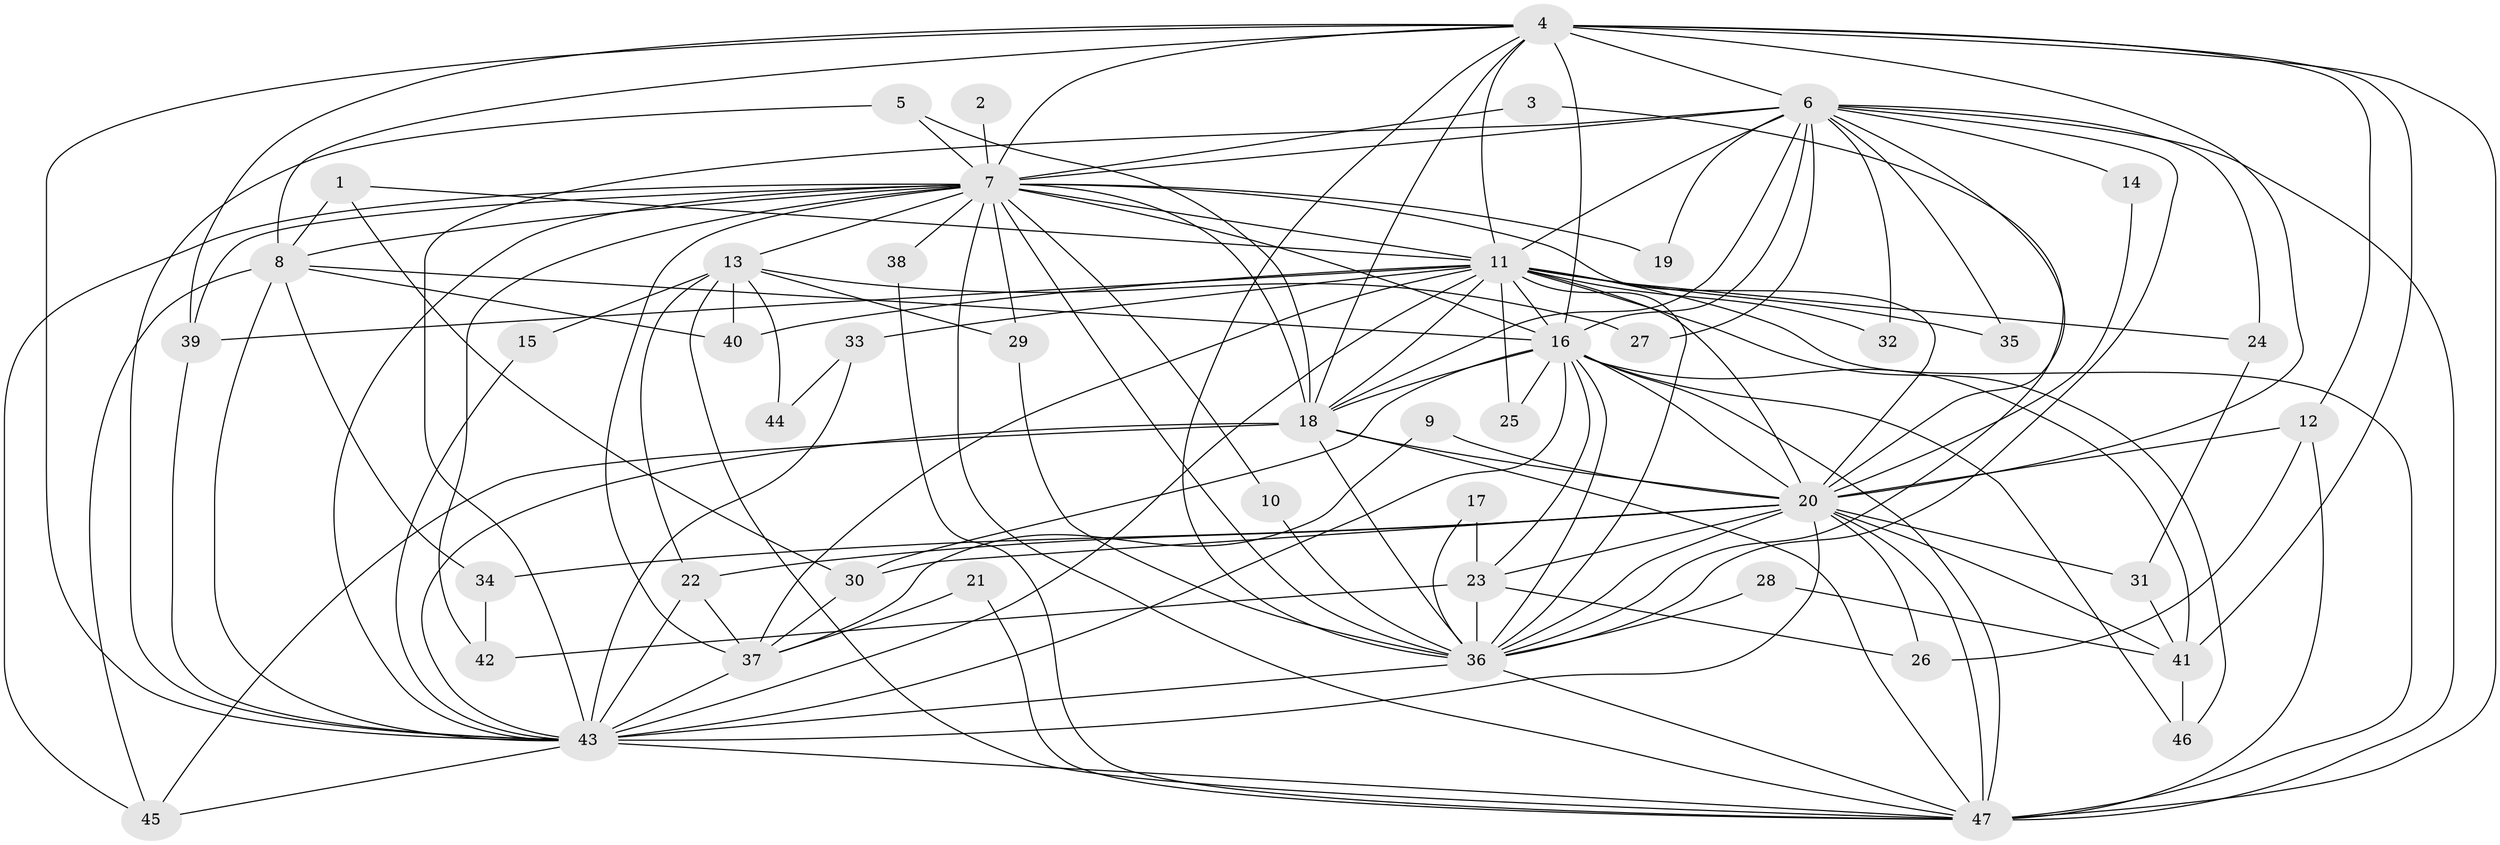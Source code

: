 // original degree distribution, {19: 0.03225806451612903, 13: 0.010752688172043012, 20: 0.010752688172043012, 27: 0.010752688172043012, 23: 0.010752688172043012, 21: 0.010752688172043012, 18: 0.010752688172043012, 22: 0.010752688172043012, 8: 0.021505376344086023, 2: 0.6344086021505376, 3: 0.13978494623655913, 7: 0.021505376344086023, 4: 0.053763440860215055, 5: 0.010752688172043012, 9: 0.010752688172043012}
// Generated by graph-tools (version 1.1) at 2025/36/03/04/25 23:36:16]
// undirected, 47 vertices, 139 edges
graph export_dot {
  node [color=gray90,style=filled];
  1;
  2;
  3;
  4;
  5;
  6;
  7;
  8;
  9;
  10;
  11;
  12;
  13;
  14;
  15;
  16;
  17;
  18;
  19;
  20;
  21;
  22;
  23;
  24;
  25;
  26;
  27;
  28;
  29;
  30;
  31;
  32;
  33;
  34;
  35;
  36;
  37;
  38;
  39;
  40;
  41;
  42;
  43;
  44;
  45;
  46;
  47;
  1 -- 8 [weight=1.0];
  1 -- 11 [weight=1.0];
  1 -- 30 [weight=1.0];
  2 -- 7 [weight=1.0];
  3 -- 7 [weight=1.0];
  3 -- 36 [weight=1.0];
  4 -- 6 [weight=3.0];
  4 -- 7 [weight=2.0];
  4 -- 8 [weight=1.0];
  4 -- 11 [weight=1.0];
  4 -- 12 [weight=1.0];
  4 -- 16 [weight=1.0];
  4 -- 18 [weight=1.0];
  4 -- 20 [weight=1.0];
  4 -- 36 [weight=2.0];
  4 -- 39 [weight=1.0];
  4 -- 41 [weight=1.0];
  4 -- 43 [weight=1.0];
  4 -- 47 [weight=2.0];
  5 -- 7 [weight=1.0];
  5 -- 18 [weight=1.0];
  5 -- 43 [weight=1.0];
  6 -- 7 [weight=1.0];
  6 -- 11 [weight=2.0];
  6 -- 14 [weight=1.0];
  6 -- 16 [weight=1.0];
  6 -- 18 [weight=1.0];
  6 -- 19 [weight=1.0];
  6 -- 20 [weight=1.0];
  6 -- 24 [weight=2.0];
  6 -- 27 [weight=1.0];
  6 -- 32 [weight=1.0];
  6 -- 35 [weight=1.0];
  6 -- 36 [weight=1.0];
  6 -- 43 [weight=1.0];
  6 -- 47 [weight=2.0];
  7 -- 8 [weight=1.0];
  7 -- 10 [weight=1.0];
  7 -- 11 [weight=1.0];
  7 -- 13 [weight=1.0];
  7 -- 16 [weight=1.0];
  7 -- 18 [weight=2.0];
  7 -- 19 [weight=1.0];
  7 -- 20 [weight=1.0];
  7 -- 29 [weight=1.0];
  7 -- 36 [weight=1.0];
  7 -- 37 [weight=1.0];
  7 -- 38 [weight=2.0];
  7 -- 39 [weight=1.0];
  7 -- 42 [weight=1.0];
  7 -- 43 [weight=1.0];
  7 -- 45 [weight=1.0];
  7 -- 47 [weight=2.0];
  8 -- 16 [weight=1.0];
  8 -- 34 [weight=1.0];
  8 -- 40 [weight=1.0];
  8 -- 43 [weight=1.0];
  8 -- 45 [weight=1.0];
  9 -- 20 [weight=1.0];
  9 -- 37 [weight=1.0];
  10 -- 36 [weight=1.0];
  11 -- 16 [weight=1.0];
  11 -- 18 [weight=1.0];
  11 -- 20 [weight=1.0];
  11 -- 24 [weight=1.0];
  11 -- 25 [weight=1.0];
  11 -- 32 [weight=1.0];
  11 -- 33 [weight=1.0];
  11 -- 35 [weight=1.0];
  11 -- 36 [weight=1.0];
  11 -- 37 [weight=2.0];
  11 -- 39 [weight=1.0];
  11 -- 40 [weight=1.0];
  11 -- 43 [weight=1.0];
  11 -- 46 [weight=1.0];
  11 -- 47 [weight=2.0];
  12 -- 20 [weight=1.0];
  12 -- 26 [weight=1.0];
  12 -- 47 [weight=1.0];
  13 -- 15 [weight=2.0];
  13 -- 22 [weight=1.0];
  13 -- 27 [weight=1.0];
  13 -- 29 [weight=1.0];
  13 -- 40 [weight=1.0];
  13 -- 44 [weight=1.0];
  13 -- 47 [weight=1.0];
  14 -- 20 [weight=1.0];
  15 -- 43 [weight=1.0];
  16 -- 18 [weight=1.0];
  16 -- 20 [weight=2.0];
  16 -- 23 [weight=1.0];
  16 -- 25 [weight=1.0];
  16 -- 30 [weight=1.0];
  16 -- 36 [weight=1.0];
  16 -- 41 [weight=2.0];
  16 -- 43 [weight=2.0];
  16 -- 46 [weight=1.0];
  16 -- 47 [weight=2.0];
  17 -- 23 [weight=1.0];
  17 -- 36 [weight=1.0];
  18 -- 20 [weight=1.0];
  18 -- 36 [weight=1.0];
  18 -- 43 [weight=2.0];
  18 -- 45 [weight=1.0];
  18 -- 47 [weight=1.0];
  20 -- 22 [weight=1.0];
  20 -- 23 [weight=1.0];
  20 -- 26 [weight=1.0];
  20 -- 30 [weight=1.0];
  20 -- 31 [weight=1.0];
  20 -- 34 [weight=1.0];
  20 -- 36 [weight=2.0];
  20 -- 41 [weight=1.0];
  20 -- 43 [weight=1.0];
  20 -- 47 [weight=2.0];
  21 -- 37 [weight=1.0];
  21 -- 47 [weight=1.0];
  22 -- 37 [weight=1.0];
  22 -- 43 [weight=2.0];
  23 -- 26 [weight=1.0];
  23 -- 36 [weight=2.0];
  23 -- 42 [weight=1.0];
  24 -- 31 [weight=1.0];
  28 -- 36 [weight=1.0];
  28 -- 41 [weight=1.0];
  29 -- 36 [weight=1.0];
  30 -- 37 [weight=1.0];
  31 -- 41 [weight=1.0];
  33 -- 43 [weight=1.0];
  33 -- 44 [weight=1.0];
  34 -- 42 [weight=1.0];
  36 -- 43 [weight=2.0];
  36 -- 47 [weight=1.0];
  37 -- 43 [weight=1.0];
  38 -- 47 [weight=1.0];
  39 -- 43 [weight=1.0];
  41 -- 46 [weight=1.0];
  43 -- 45 [weight=1.0];
  43 -- 47 [weight=1.0];
}
